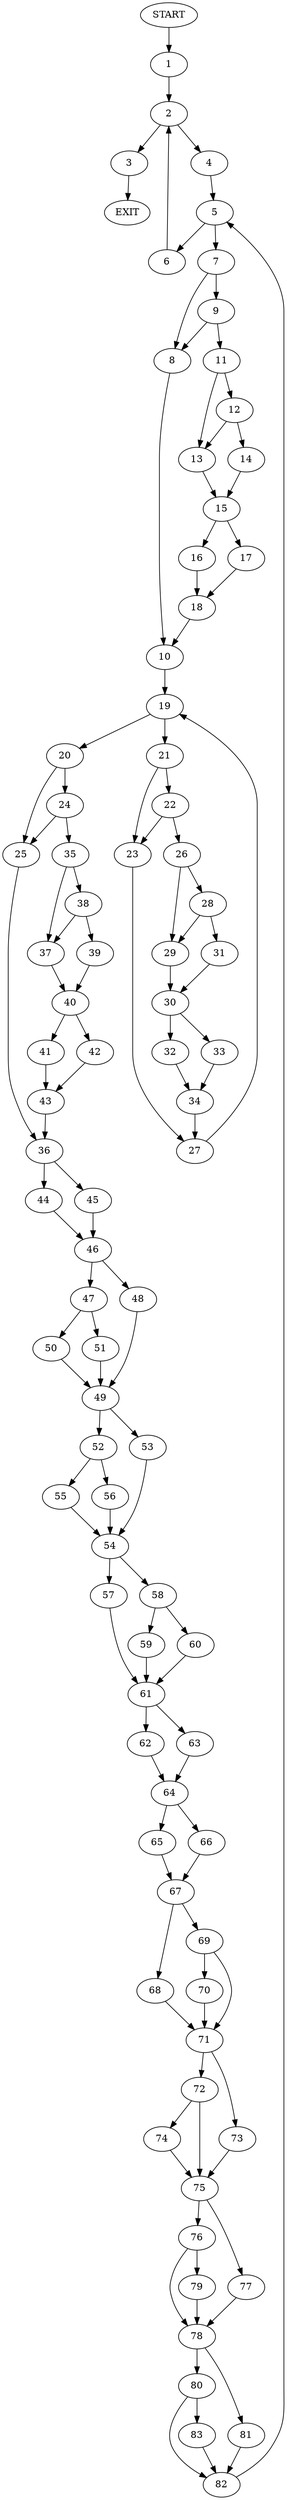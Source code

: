 digraph {
0 [label="START"]
84 [label="EXIT"]
0 -> 1
1 -> 2
2 -> 3
2 -> 4
3 -> 84
4 -> 5
5 -> 6
5 -> 7
7 -> 8
7 -> 9
6 -> 2
8 -> 10
9 -> 8
9 -> 11
11 -> 12
11 -> 13
12 -> 13
12 -> 14
13 -> 15
14 -> 15
15 -> 16
15 -> 17
16 -> 18
17 -> 18
18 -> 10
10 -> 19
19 -> 20
19 -> 21
21 -> 22
21 -> 23
20 -> 24
20 -> 25
22 -> 23
22 -> 26
23 -> 27
26 -> 28
26 -> 29
29 -> 30
28 -> 31
28 -> 29
31 -> 30
30 -> 32
30 -> 33
32 -> 34
33 -> 34
34 -> 27
27 -> 19
24 -> 35
24 -> 25
25 -> 36
35 -> 37
35 -> 38
38 -> 37
38 -> 39
37 -> 40
39 -> 40
40 -> 41
40 -> 42
42 -> 43
41 -> 43
43 -> 36
36 -> 44
36 -> 45
44 -> 46
45 -> 46
46 -> 47
46 -> 48
48 -> 49
47 -> 50
47 -> 51
49 -> 52
49 -> 53
50 -> 49
51 -> 49
53 -> 54
52 -> 55
52 -> 56
54 -> 57
54 -> 58
55 -> 54
56 -> 54
58 -> 59
58 -> 60
57 -> 61
61 -> 62
61 -> 63
60 -> 61
59 -> 61
63 -> 64
62 -> 64
64 -> 65
64 -> 66
65 -> 67
66 -> 67
67 -> 68
67 -> 69
69 -> 70
69 -> 71
68 -> 71
71 -> 72
71 -> 73
70 -> 71
72 -> 74
72 -> 75
73 -> 75
75 -> 76
75 -> 77
74 -> 75
77 -> 78
76 -> 79
76 -> 78
78 -> 80
78 -> 81
79 -> 78
80 -> 82
80 -> 83
81 -> 82
82 -> 5
83 -> 82
}
